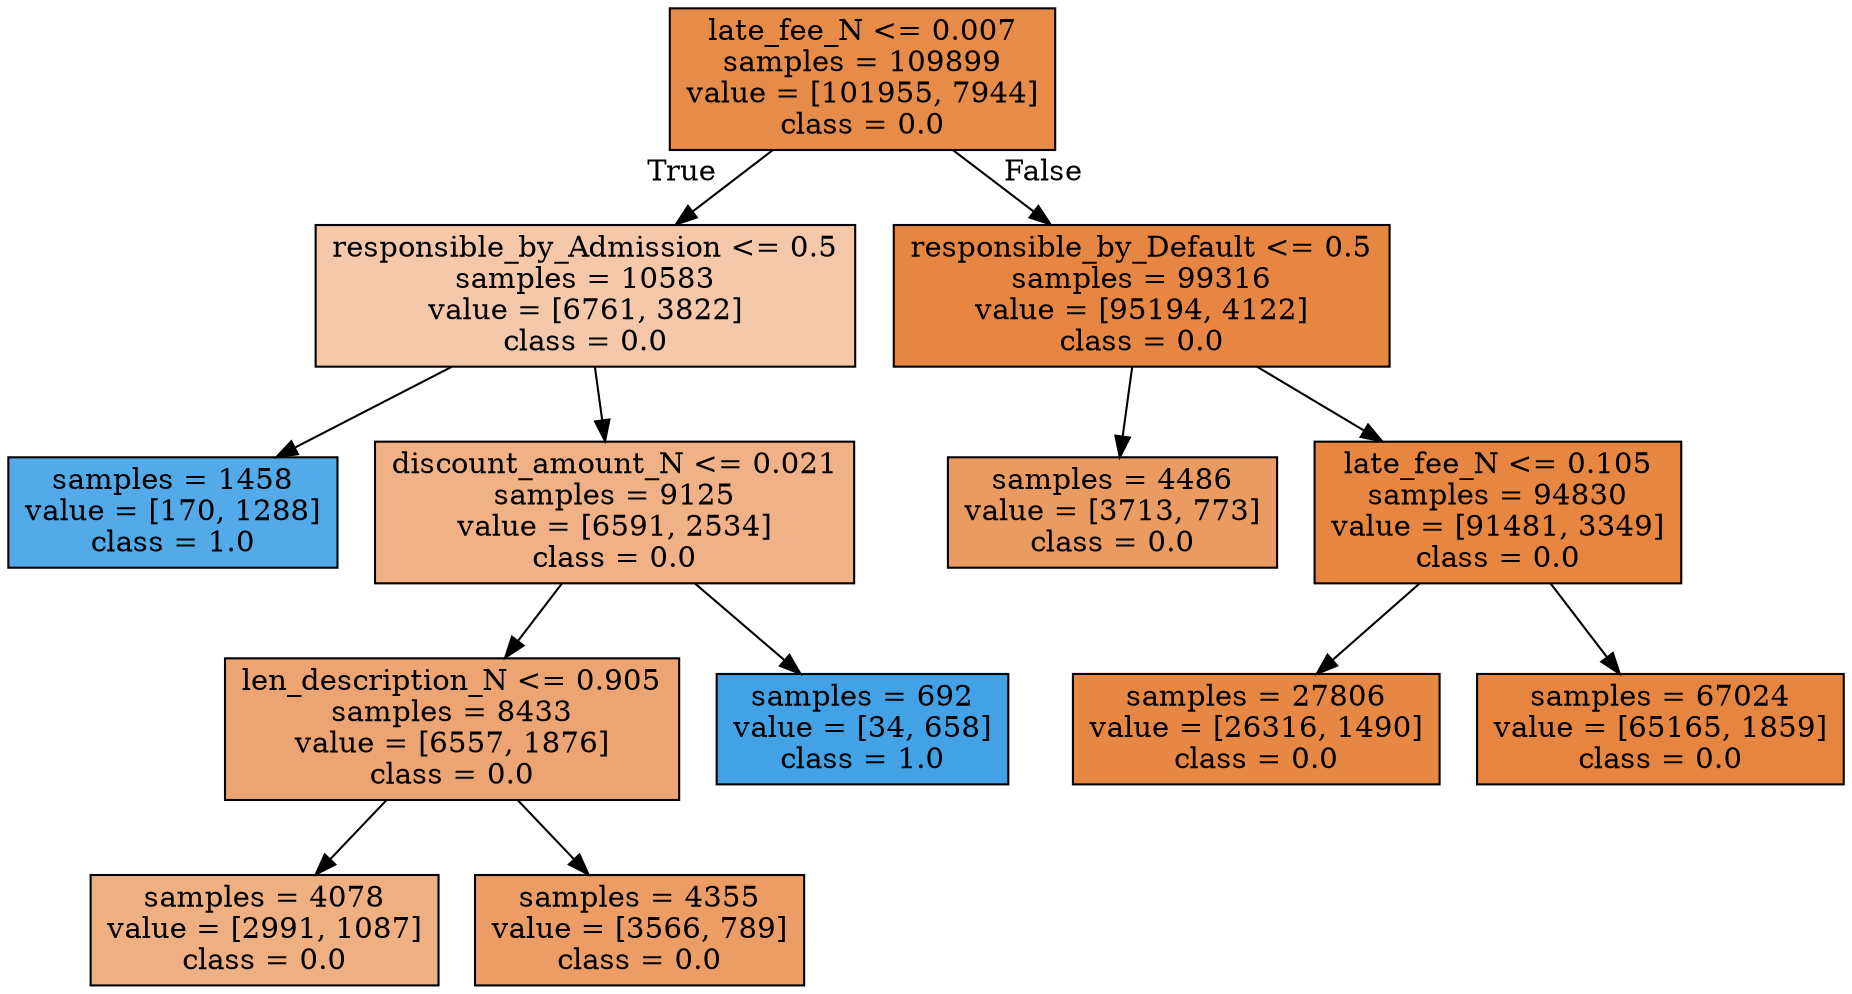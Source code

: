 digraph Tree {
node [shape=box, style="filled", color="black"] ;
0 [label="late_fee_N <= 0.007\nsamples = 109899\nvalue = [101955, 7944]\nclass = 0.0", fillcolor="#e78b48"] ;
1 [label="responsible_by_Admission <= 0.5\nsamples = 10583\nvalue = [6761, 3822]\nclass = 0.0", fillcolor="#f4c8a9"] ;
0 -> 1 [labeldistance=2.5, labelangle=45, headlabel="True"] ;
3 [label="samples = 1458\nvalue = [170, 1288]\nclass = 1.0", fillcolor="#53aae8"] ;
1 -> 3 ;
4 [label="discount_amount_N <= 0.021\nsamples = 9125\nvalue = [6591, 2534]\nclass = 0.0", fillcolor="#efb185"] ;
1 -> 4 ;
5 [label="len_description_N <= 0.905\nsamples = 8433\nvalue = [6557, 1876]\nclass = 0.0", fillcolor="#eca572"] ;
4 -> 5 ;
9 [label="samples = 4078\nvalue = [2991, 1087]\nclass = 0.0", fillcolor="#eeaf81"] ;
5 -> 9 ;
10 [label="samples = 4355\nvalue = [3566, 789]\nclass = 0.0", fillcolor="#eb9d65"] ;
5 -> 10 ;
6 [label="samples = 692\nvalue = [34, 658]\nclass = 1.0", fillcolor="#43a2e6"] ;
4 -> 6 ;
2 [label="responsible_by_Default <= 0.5\nsamples = 99316\nvalue = [95194, 4122]\nclass = 0.0", fillcolor="#e68642"] ;
0 -> 2 [labeldistance=2.5, labelangle=-45, headlabel="False"] ;
7 [label="samples = 4486\nvalue = [3713, 773]\nclass = 0.0", fillcolor="#ea9b62"] ;
2 -> 7 ;
8 [label="late_fee_N <= 0.105\nsamples = 94830\nvalue = [91481, 3349]\nclass = 0.0", fillcolor="#e68640"] ;
2 -> 8 ;
11 [label="samples = 27806\nvalue = [26316, 1490]\nclass = 0.0", fillcolor="#e68844"] ;
8 -> 11 ;
12 [label="samples = 67024\nvalue = [65165, 1859]\nclass = 0.0", fillcolor="#e6853f"] ;
8 -> 12 ;
}